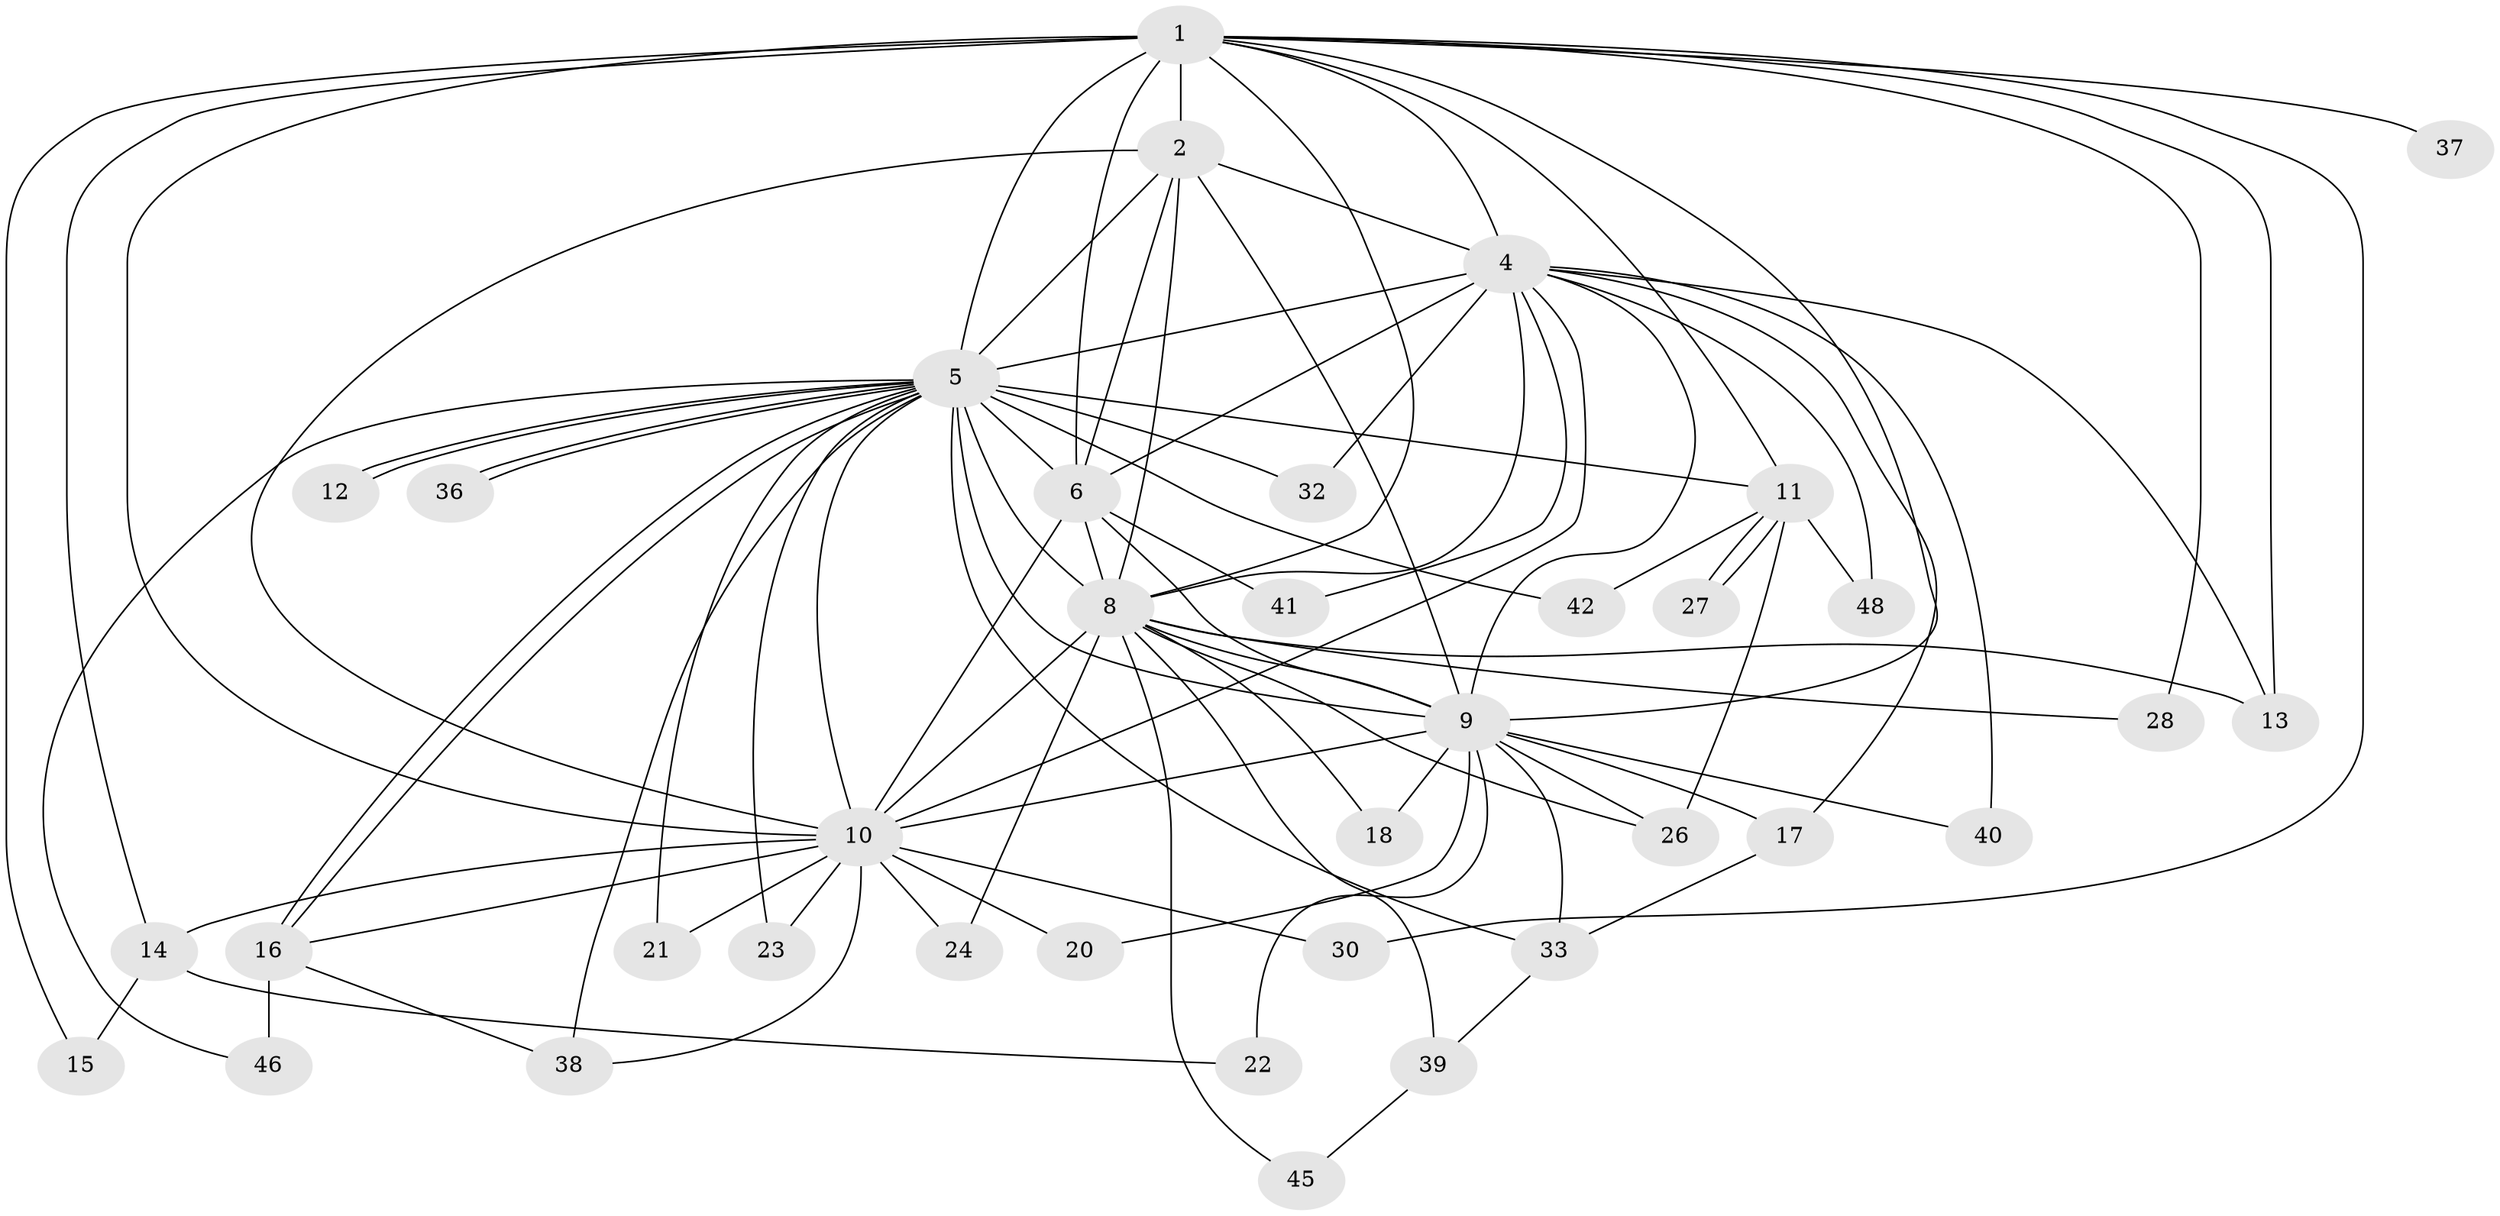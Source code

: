 // Generated by graph-tools (version 1.1) at 2025/23/03/03/25 07:23:36]
// undirected, 37 vertices, 90 edges
graph export_dot {
graph [start="1"]
  node [color=gray90,style=filled];
  1 [super="+3"];
  2;
  4 [super="+34"];
  5 [super="+7"];
  6 [super="+35"];
  8 [super="+43"];
  9 [super="+19"];
  10 [super="+29"];
  11 [super="+31"];
  12;
  13 [super="+50"];
  14;
  15;
  16 [super="+25"];
  17;
  18;
  20;
  21;
  22;
  23;
  24;
  26 [super="+49"];
  27;
  28;
  30;
  32;
  33 [super="+44"];
  36;
  37;
  38 [super="+47"];
  39;
  40;
  41;
  42;
  45;
  46;
  48;
  1 -- 2 [weight=2];
  1 -- 4 [weight=2];
  1 -- 5 [weight=4];
  1 -- 6 [weight=2];
  1 -- 8 [weight=2];
  1 -- 9 [weight=2];
  1 -- 10 [weight=2];
  1 -- 13;
  1 -- 14;
  1 -- 28;
  1 -- 30;
  1 -- 37;
  1 -- 11;
  1 -- 15;
  2 -- 4;
  2 -- 5 [weight=2];
  2 -- 6;
  2 -- 8;
  2 -- 9;
  2 -- 10;
  4 -- 5 [weight=3];
  4 -- 6;
  4 -- 8;
  4 -- 9;
  4 -- 10;
  4 -- 13;
  4 -- 17;
  4 -- 32;
  4 -- 40;
  4 -- 41;
  4 -- 48;
  5 -- 6 [weight=2];
  5 -- 8 [weight=3];
  5 -- 9 [weight=3];
  5 -- 10 [weight=2];
  5 -- 12;
  5 -- 12;
  5 -- 16;
  5 -- 16;
  5 -- 21;
  5 -- 23;
  5 -- 33;
  5 -- 36;
  5 -- 36;
  5 -- 38;
  5 -- 46;
  5 -- 32;
  5 -- 11 [weight=2];
  5 -- 42;
  6 -- 8;
  6 -- 9;
  6 -- 10 [weight=2];
  6 -- 41;
  8 -- 9;
  8 -- 10 [weight=2];
  8 -- 18;
  8 -- 24;
  8 -- 26;
  8 -- 28;
  8 -- 39;
  8 -- 45;
  8 -- 13;
  9 -- 10;
  9 -- 17;
  9 -- 18;
  9 -- 22;
  9 -- 40;
  9 -- 20;
  9 -- 33;
  9 -- 26;
  10 -- 14;
  10 -- 20;
  10 -- 21;
  10 -- 23;
  10 -- 24;
  10 -- 30;
  10 -- 38;
  10 -- 16;
  11 -- 26;
  11 -- 27;
  11 -- 27;
  11 -- 48;
  11 -- 42;
  14 -- 15;
  14 -- 22;
  16 -- 46;
  16 -- 38;
  17 -- 33;
  33 -- 39;
  39 -- 45;
}
